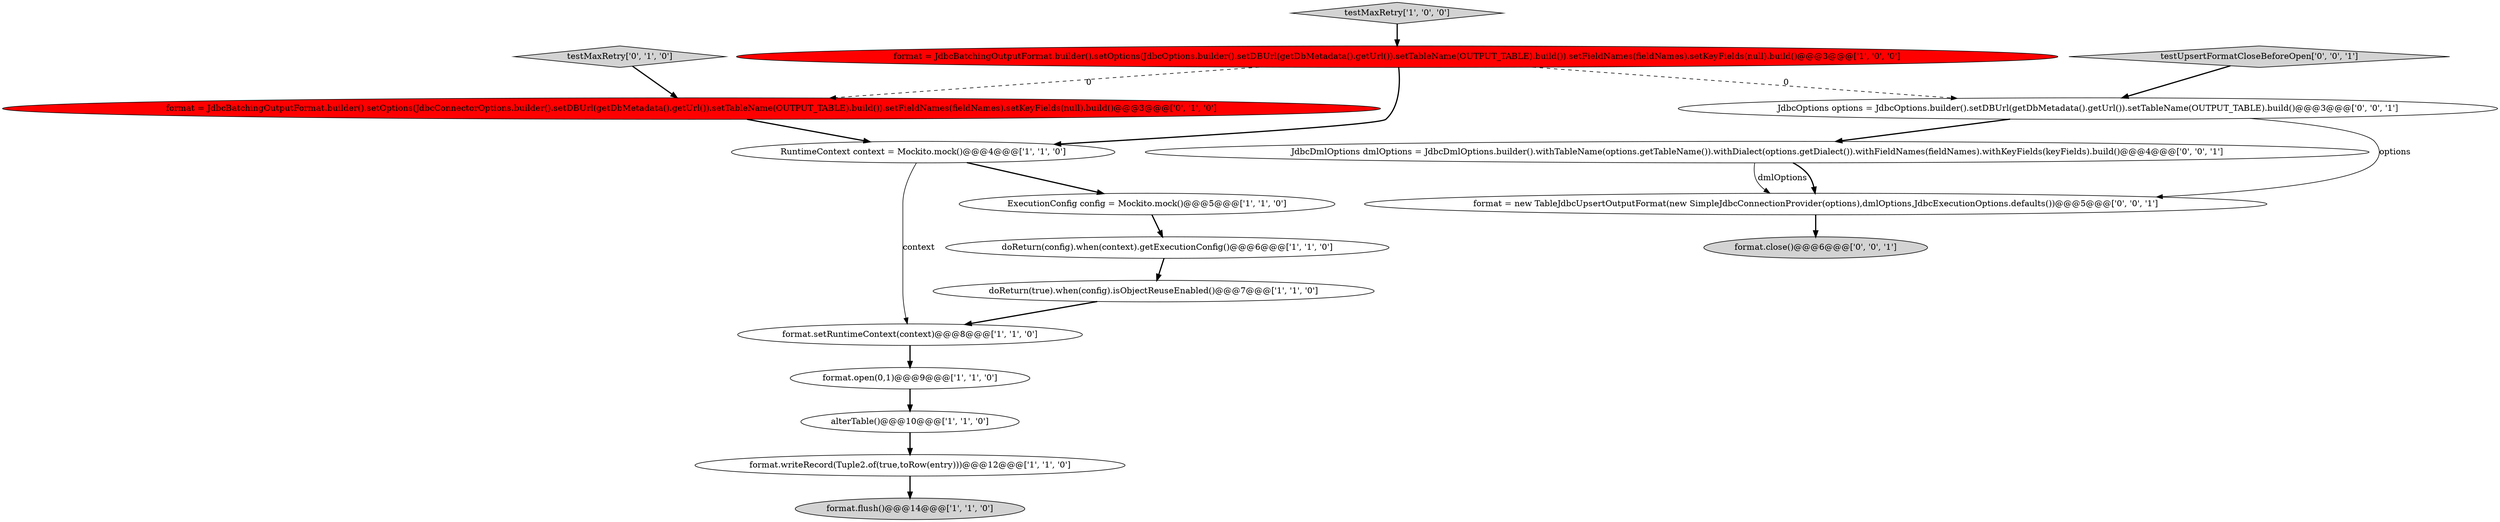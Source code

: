 digraph {
0 [style = filled, label = "doReturn(true).when(config).isObjectReuseEnabled()@@@7@@@['1', '1', '0']", fillcolor = white, shape = ellipse image = "AAA0AAABBB1BBB"];
1 [style = filled, label = "format.open(0,1)@@@9@@@['1', '1', '0']", fillcolor = white, shape = ellipse image = "AAA0AAABBB1BBB"];
6 [style = filled, label = "ExecutionConfig config = Mockito.mock()@@@5@@@['1', '1', '0']", fillcolor = white, shape = ellipse image = "AAA0AAABBB1BBB"];
5 [style = filled, label = "RuntimeContext context = Mockito.mock()@@@4@@@['1', '1', '0']", fillcolor = white, shape = ellipse image = "AAA0AAABBB1BBB"];
4 [style = filled, label = "format = JdbcBatchingOutputFormat.builder().setOptions(JdbcOptions.builder().setDBUrl(getDbMetadata().getUrl()).setTableName(OUTPUT_TABLE).build()).setFieldNames(fieldNames).setKeyFields(null).build()@@@3@@@['1', '0', '0']", fillcolor = red, shape = ellipse image = "AAA1AAABBB1BBB"];
9 [style = filled, label = "testMaxRetry['1', '0', '0']", fillcolor = lightgray, shape = diamond image = "AAA0AAABBB1BBB"];
11 [style = filled, label = "format = JdbcBatchingOutputFormat.builder().setOptions(JdbcConnectorOptions.builder().setDBUrl(getDbMetadata().getUrl()).setTableName(OUTPUT_TABLE).build()).setFieldNames(fieldNames).setKeyFields(null).build()@@@3@@@['0', '1', '0']", fillcolor = red, shape = ellipse image = "AAA1AAABBB2BBB"];
17 [style = filled, label = "format = new TableJdbcUpsertOutputFormat(new SimpleJdbcConnectionProvider(options),dmlOptions,JdbcExecutionOptions.defaults())@@@5@@@['0', '0', '1']", fillcolor = white, shape = ellipse image = "AAA0AAABBB3BBB"];
12 [style = filled, label = "testMaxRetry['0', '1', '0']", fillcolor = lightgray, shape = diamond image = "AAA0AAABBB2BBB"];
16 [style = filled, label = "format.close()@@@6@@@['0', '0', '1']", fillcolor = lightgray, shape = ellipse image = "AAA0AAABBB3BBB"];
14 [style = filled, label = "JdbcDmlOptions dmlOptions = JdbcDmlOptions.builder().withTableName(options.getTableName()).withDialect(options.getDialect()).withFieldNames(fieldNames).withKeyFields(keyFields).build()@@@4@@@['0', '0', '1']", fillcolor = white, shape = ellipse image = "AAA0AAABBB3BBB"];
10 [style = filled, label = "alterTable()@@@10@@@['1', '1', '0']", fillcolor = white, shape = ellipse image = "AAA0AAABBB1BBB"];
8 [style = filled, label = "format.flush()@@@14@@@['1', '1', '0']", fillcolor = lightgray, shape = ellipse image = "AAA0AAABBB1BBB"];
13 [style = filled, label = "JdbcOptions options = JdbcOptions.builder().setDBUrl(getDbMetadata().getUrl()).setTableName(OUTPUT_TABLE).build()@@@3@@@['0', '0', '1']", fillcolor = white, shape = ellipse image = "AAA0AAABBB3BBB"];
3 [style = filled, label = "format.setRuntimeContext(context)@@@8@@@['1', '1', '0']", fillcolor = white, shape = ellipse image = "AAA0AAABBB1BBB"];
15 [style = filled, label = "testUpsertFormatCloseBeforeOpen['0', '0', '1']", fillcolor = lightgray, shape = diamond image = "AAA0AAABBB3BBB"];
7 [style = filled, label = "format.writeRecord(Tuple2.of(true,toRow(entry)))@@@12@@@['1', '1', '0']", fillcolor = white, shape = ellipse image = "AAA0AAABBB1BBB"];
2 [style = filled, label = "doReturn(config).when(context).getExecutionConfig()@@@6@@@['1', '1', '0']", fillcolor = white, shape = ellipse image = "AAA0AAABBB1BBB"];
0->3 [style = bold, label=""];
13->17 [style = solid, label="options"];
15->13 [style = bold, label=""];
3->1 [style = bold, label=""];
14->17 [style = solid, label="dmlOptions"];
9->4 [style = bold, label=""];
12->11 [style = bold, label=""];
14->17 [style = bold, label=""];
7->8 [style = bold, label=""];
10->7 [style = bold, label=""];
6->2 [style = bold, label=""];
11->5 [style = bold, label=""];
2->0 [style = bold, label=""];
5->6 [style = bold, label=""];
5->3 [style = solid, label="context"];
4->11 [style = dashed, label="0"];
4->13 [style = dashed, label="0"];
1->10 [style = bold, label=""];
4->5 [style = bold, label=""];
13->14 [style = bold, label=""];
17->16 [style = bold, label=""];
}
